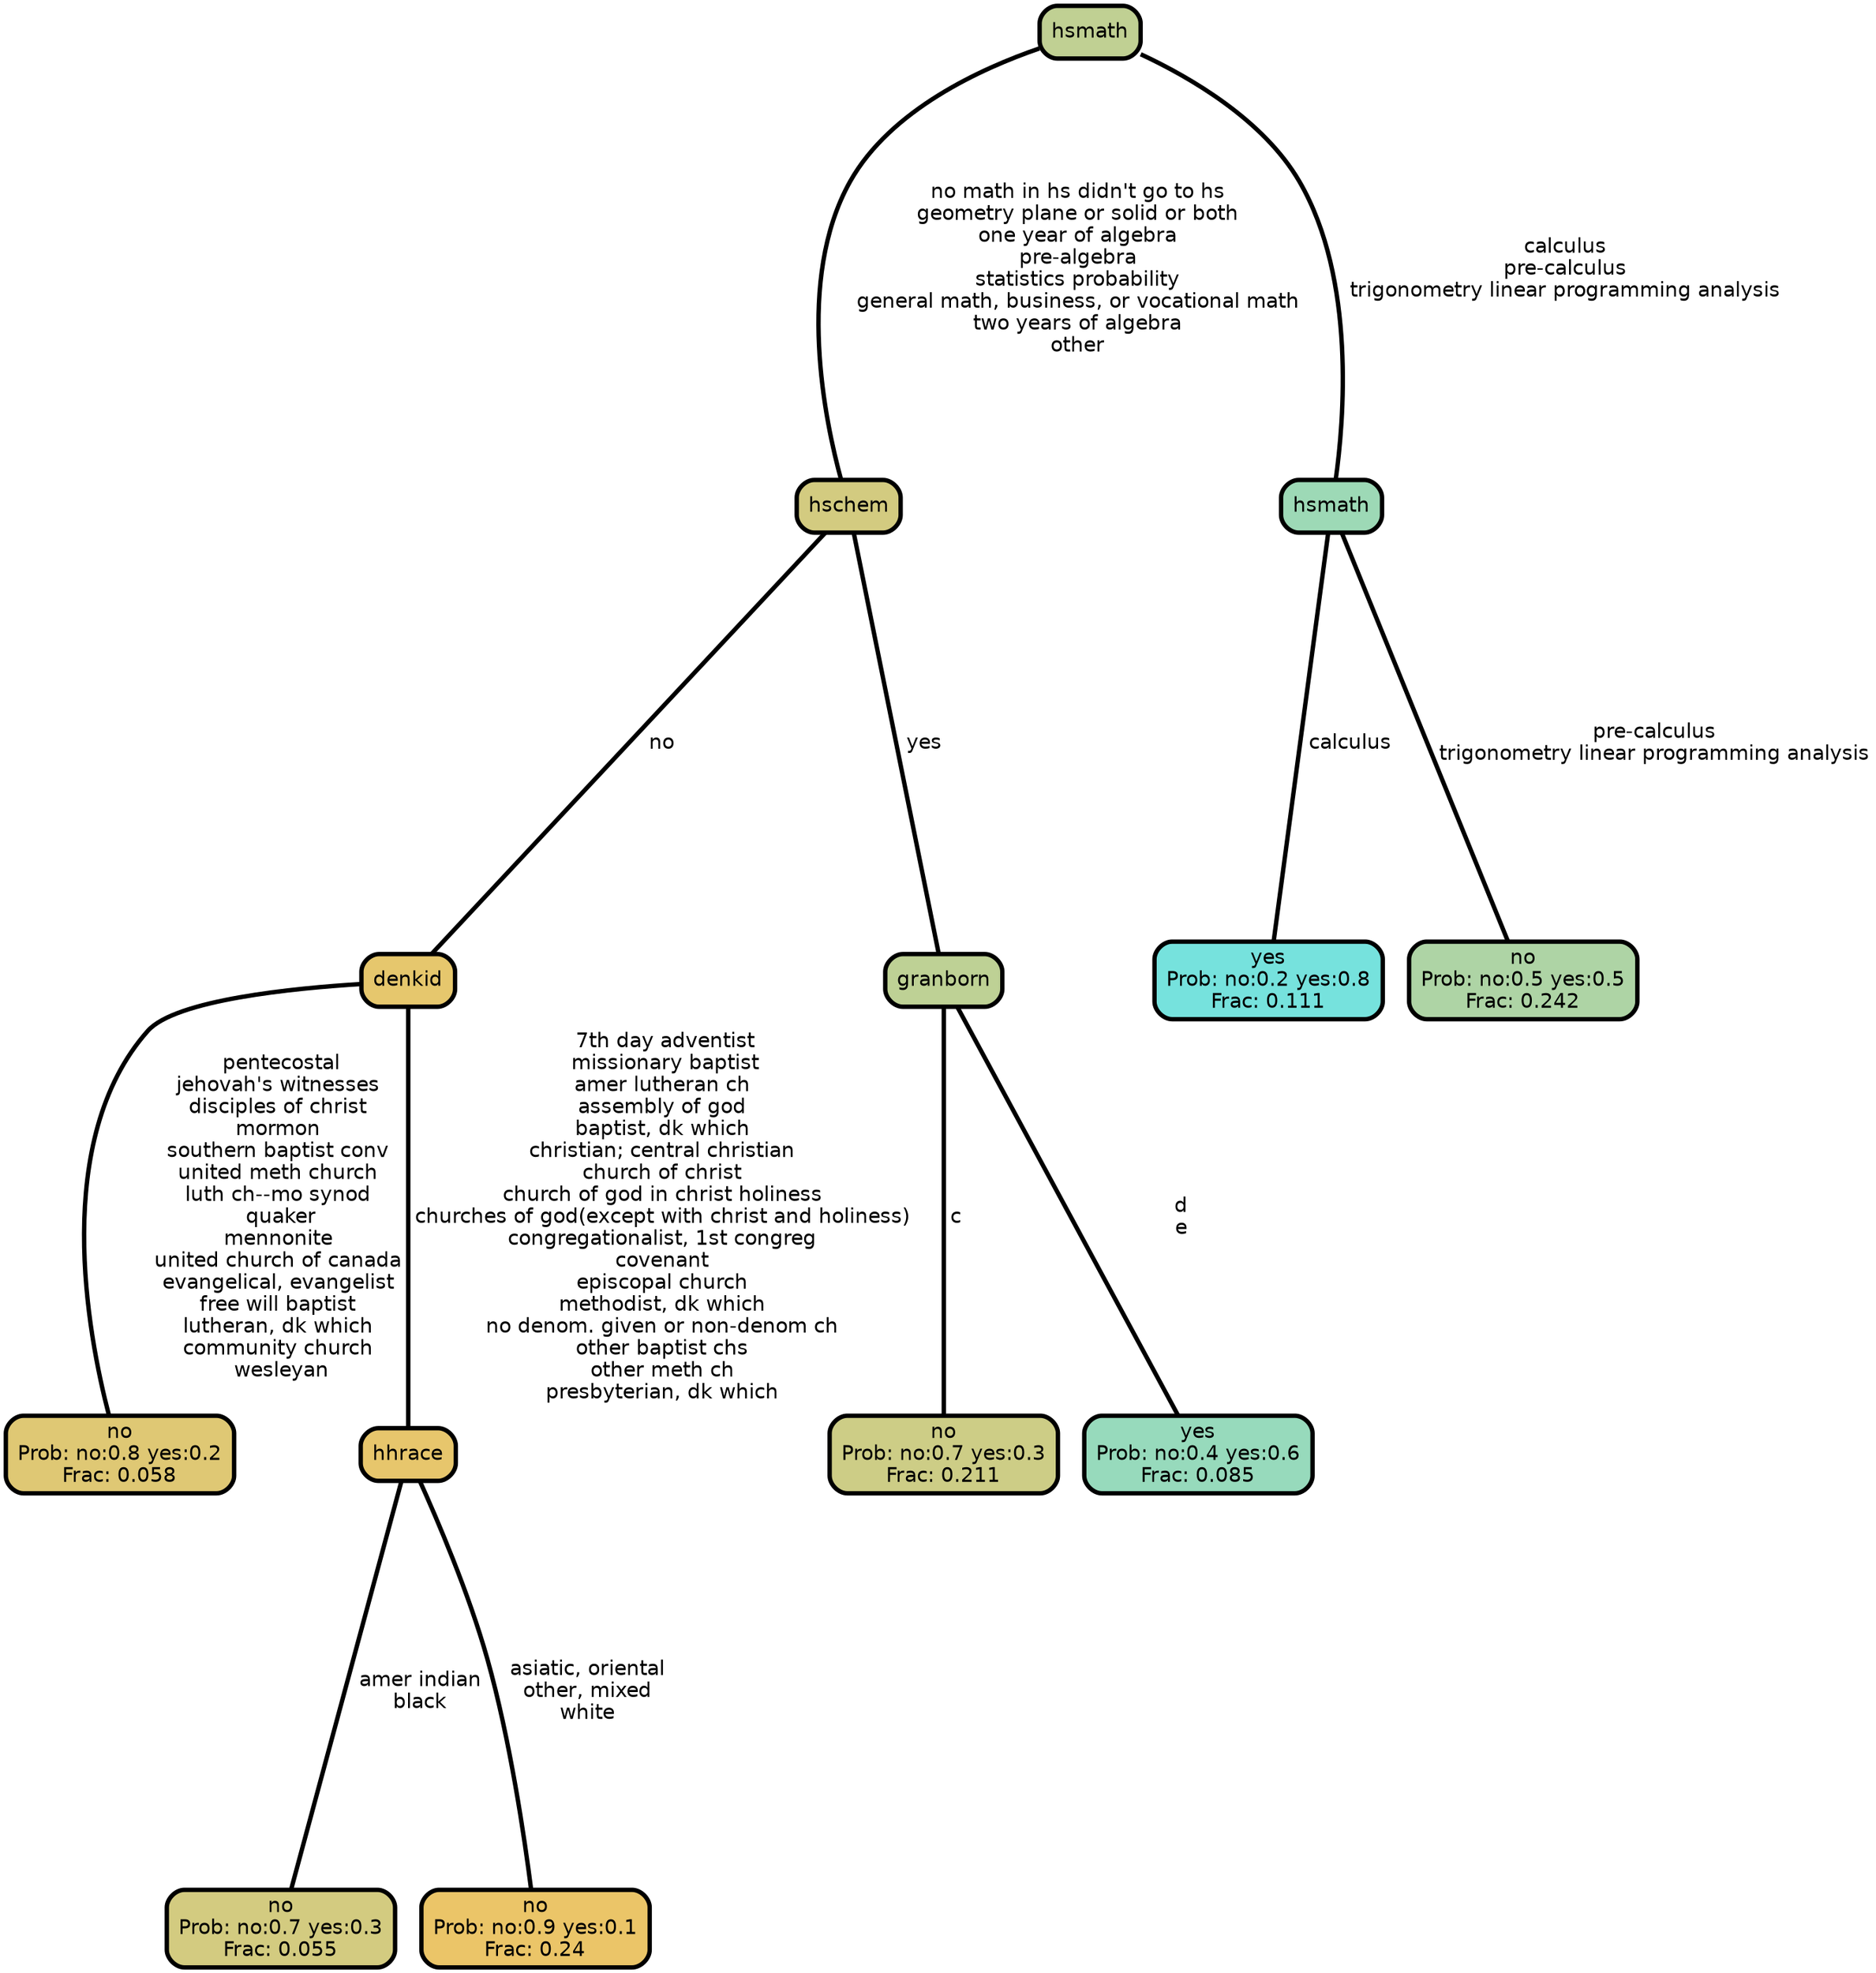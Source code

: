graph Tree {
node [shape=box, style="filled, rounded",color="black",penwidth="3",fontcolor="black",                 fontname=helvetica] ;
graph [ranksep="0 equally", splines=straight,                 bgcolor=transparent, dpi=200] ;
edge [fontname=helvetica, color=black] ;
0 [label="no
Prob: no:0.8 yes:0.2
Frac: 0.058", fillcolor="#dfc874"] ;
1 [label="denkid", fillcolor="#e6c76d"] ;
2 [label="no
Prob: no:0.7 yes:0.3
Frac: 0.055", fillcolor="#d3cb80"] ;
3 [label="hhrace", fillcolor="#e7c66c"] ;
4 [label="no
Prob: no:0.9 yes:0.1
Frac: 0.24", fillcolor="#ebc568"] ;
5 [label="hschem", fillcolor="#d3cb80"] ;
6 [label="no
Prob: no:0.7 yes:0.3
Frac: 0.211", fillcolor="#cdcd86"] ;
7 [label="granborn", fillcolor="#bed195"] ;
8 [label="yes
Prob: no:0.4 yes:0.6
Frac: 0.085", fillcolor="#97dabc"] ;
9 [label="hsmath", fillcolor="#c0d093"] ;
10 [label="yes
Prob: no:0.2 yes:0.8
Frac: 0.111", fillcolor="#76e2dd"] ;
11 [label="hsmath", fillcolor="#9dd9b6"] ;
12 [label="no
Prob: no:0.5 yes:0.5
Frac: 0.242", fillcolor="#aed4a5"] ;
1 -- 0 [label="  pentecostal\n jehovah's witnesses\n disciples of christ\n mormon\n southern baptist conv\n united meth church\n luth ch--mo synod\n  quaker\n mennonite\n united church of canada\n evangelical, evangelist\n free will baptist\n lutheran, dk which\n community church\n  wesleyan",penwidth=3] ;
1 -- 3 [label="  7th day adventist\n  missionary baptist\n amer lutheran ch\n assembly of god\n baptist, dk which\n christian; central christian\n church of christ\n church of god in christ holiness\n churches of god(except with christ and holiness)\n congregationalist, 1st congreg\n covenant\n episcopal church\n methodist, dk which\n no denom. given or non-denom ch\n other baptist chs\n other meth ch\n presbyterian, dk which",penwidth=3] ;
3 -- 2 [label=" amer indian\n black",penwidth=3] ;
3 -- 4 [label=" asiatic, oriental\n other, mixed\n white",penwidth=3] ;
5 -- 1 [label=" no",penwidth=3] ;
5 -- 7 [label=" yes",penwidth=3] ;
7 -- 6 [label=" c",penwidth=3] ;
7 -- 8 [label=" d\n e",penwidth=3] ;
9 -- 5 [label=" no math in hs didn't go to hs\n geometry plane or solid or both\n one year of algebra\n pre-algebra\n statistics probability\n general math, business, or vocational math\n two years of algebra\n other",penwidth=3] ;
9 -- 11 [label=" calculus\n pre-calculus\n trigonometry linear programming analysis",penwidth=3] ;
11 -- 10 [label=" calculus",penwidth=3] ;
11 -- 12 [label=" pre-calculus\n trigonometry linear programming analysis",penwidth=3] ;
{rank = same;}}